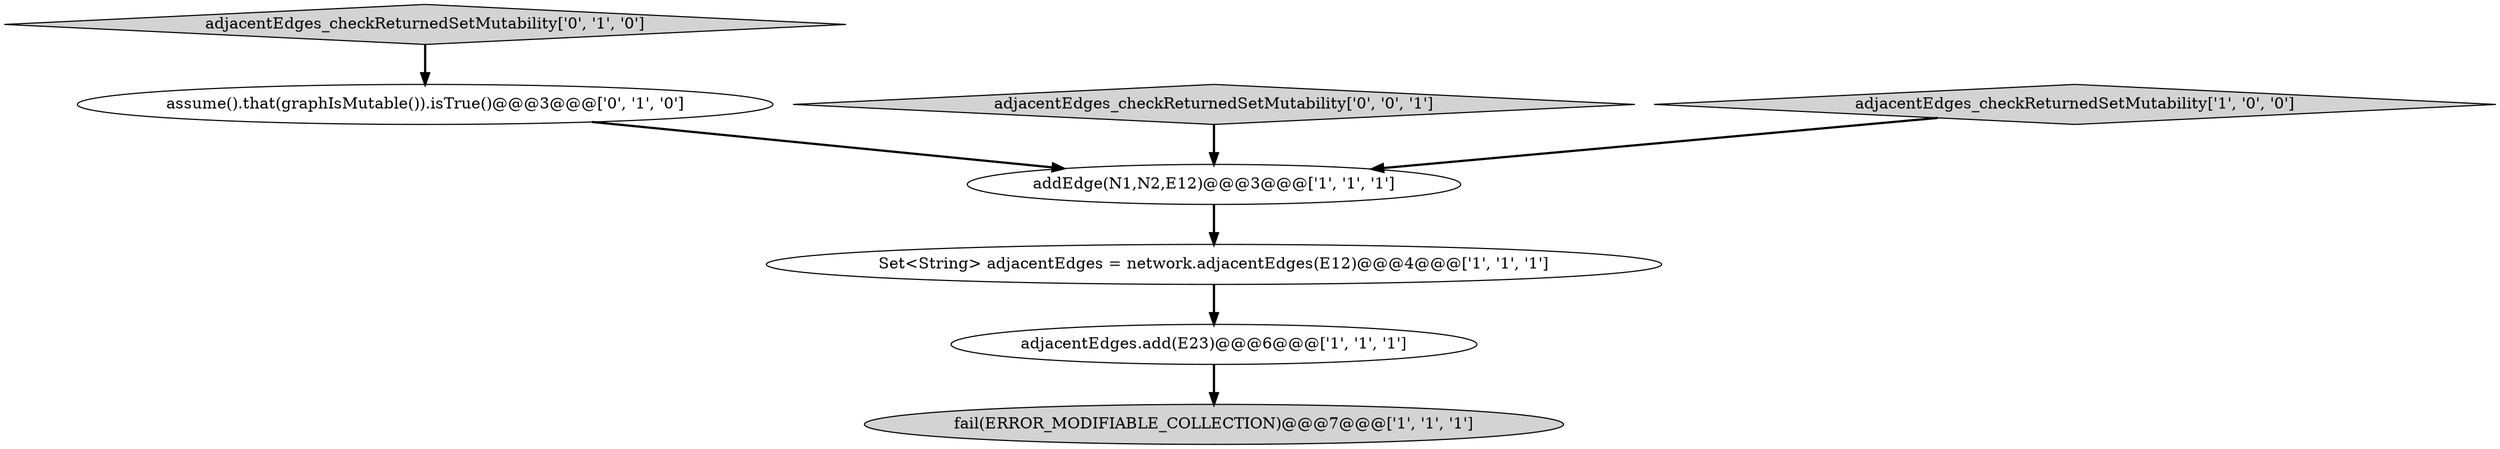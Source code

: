 digraph {
6 [style = filled, label = "adjacentEdges_checkReturnedSetMutability['0', '1', '0']", fillcolor = lightgray, shape = diamond image = "AAA0AAABBB2BBB"];
7 [style = filled, label = "adjacentEdges_checkReturnedSetMutability['0', '0', '1']", fillcolor = lightgray, shape = diamond image = "AAA0AAABBB3BBB"];
3 [style = filled, label = "adjacentEdges_checkReturnedSetMutability['1', '0', '0']", fillcolor = lightgray, shape = diamond image = "AAA0AAABBB1BBB"];
2 [style = filled, label = "fail(ERROR_MODIFIABLE_COLLECTION)@@@7@@@['1', '1', '1']", fillcolor = lightgray, shape = ellipse image = "AAA0AAABBB1BBB"];
0 [style = filled, label = "Set<String> adjacentEdges = network.adjacentEdges(E12)@@@4@@@['1', '1', '1']", fillcolor = white, shape = ellipse image = "AAA0AAABBB1BBB"];
5 [style = filled, label = "assume().that(graphIsMutable()).isTrue()@@@3@@@['0', '1', '0']", fillcolor = white, shape = ellipse image = "AAA1AAABBB2BBB"];
1 [style = filled, label = "adjacentEdges.add(E23)@@@6@@@['1', '1', '1']", fillcolor = white, shape = ellipse image = "AAA0AAABBB1BBB"];
4 [style = filled, label = "addEdge(N1,N2,E12)@@@3@@@['1', '1', '1']", fillcolor = white, shape = ellipse image = "AAA0AAABBB1BBB"];
5->4 [style = bold, label=""];
7->4 [style = bold, label=""];
1->2 [style = bold, label=""];
3->4 [style = bold, label=""];
0->1 [style = bold, label=""];
4->0 [style = bold, label=""];
6->5 [style = bold, label=""];
}
